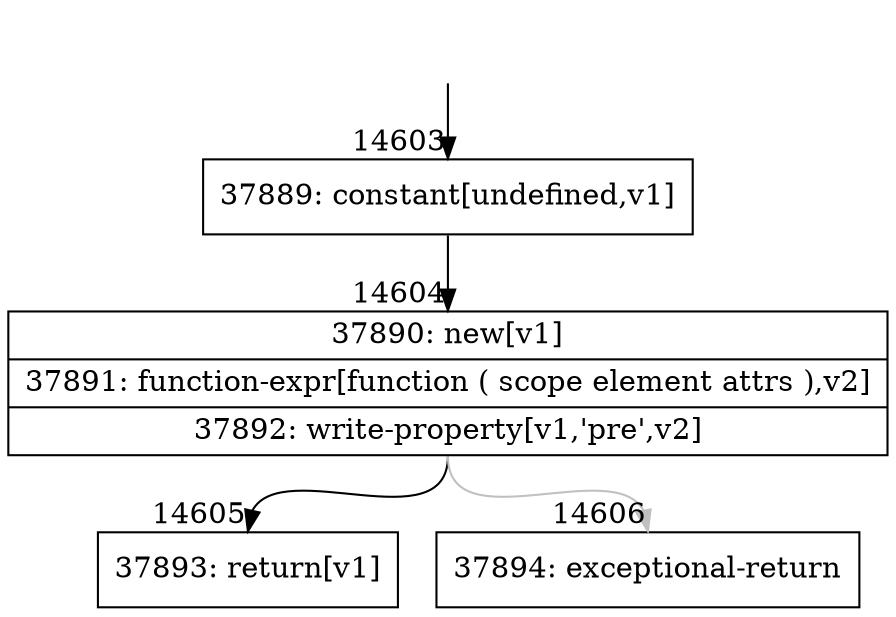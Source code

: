 digraph {
rankdir="TD"
BB_entry1163[shape=none,label=""];
BB_entry1163 -> BB14603 [tailport=s, headport=n, headlabel="    14603"]
BB14603 [shape=record label="{37889: constant[undefined,v1]}" ] 
BB14603 -> BB14604 [tailport=s, headport=n, headlabel="      14604"]
BB14604 [shape=record label="{37890: new[v1]|37891: function-expr[function ( scope element attrs ),v2]|37892: write-property[v1,'pre',v2]}" ] 
BB14604 -> BB14605 [tailport=s, headport=n, headlabel="      14605"]
BB14604 -> BB14606 [tailport=s, headport=n, color=gray, headlabel="      14606"]
BB14605 [shape=record label="{37893: return[v1]}" ] 
BB14606 [shape=record label="{37894: exceptional-return}" ] 
//#$~ 24203
}
